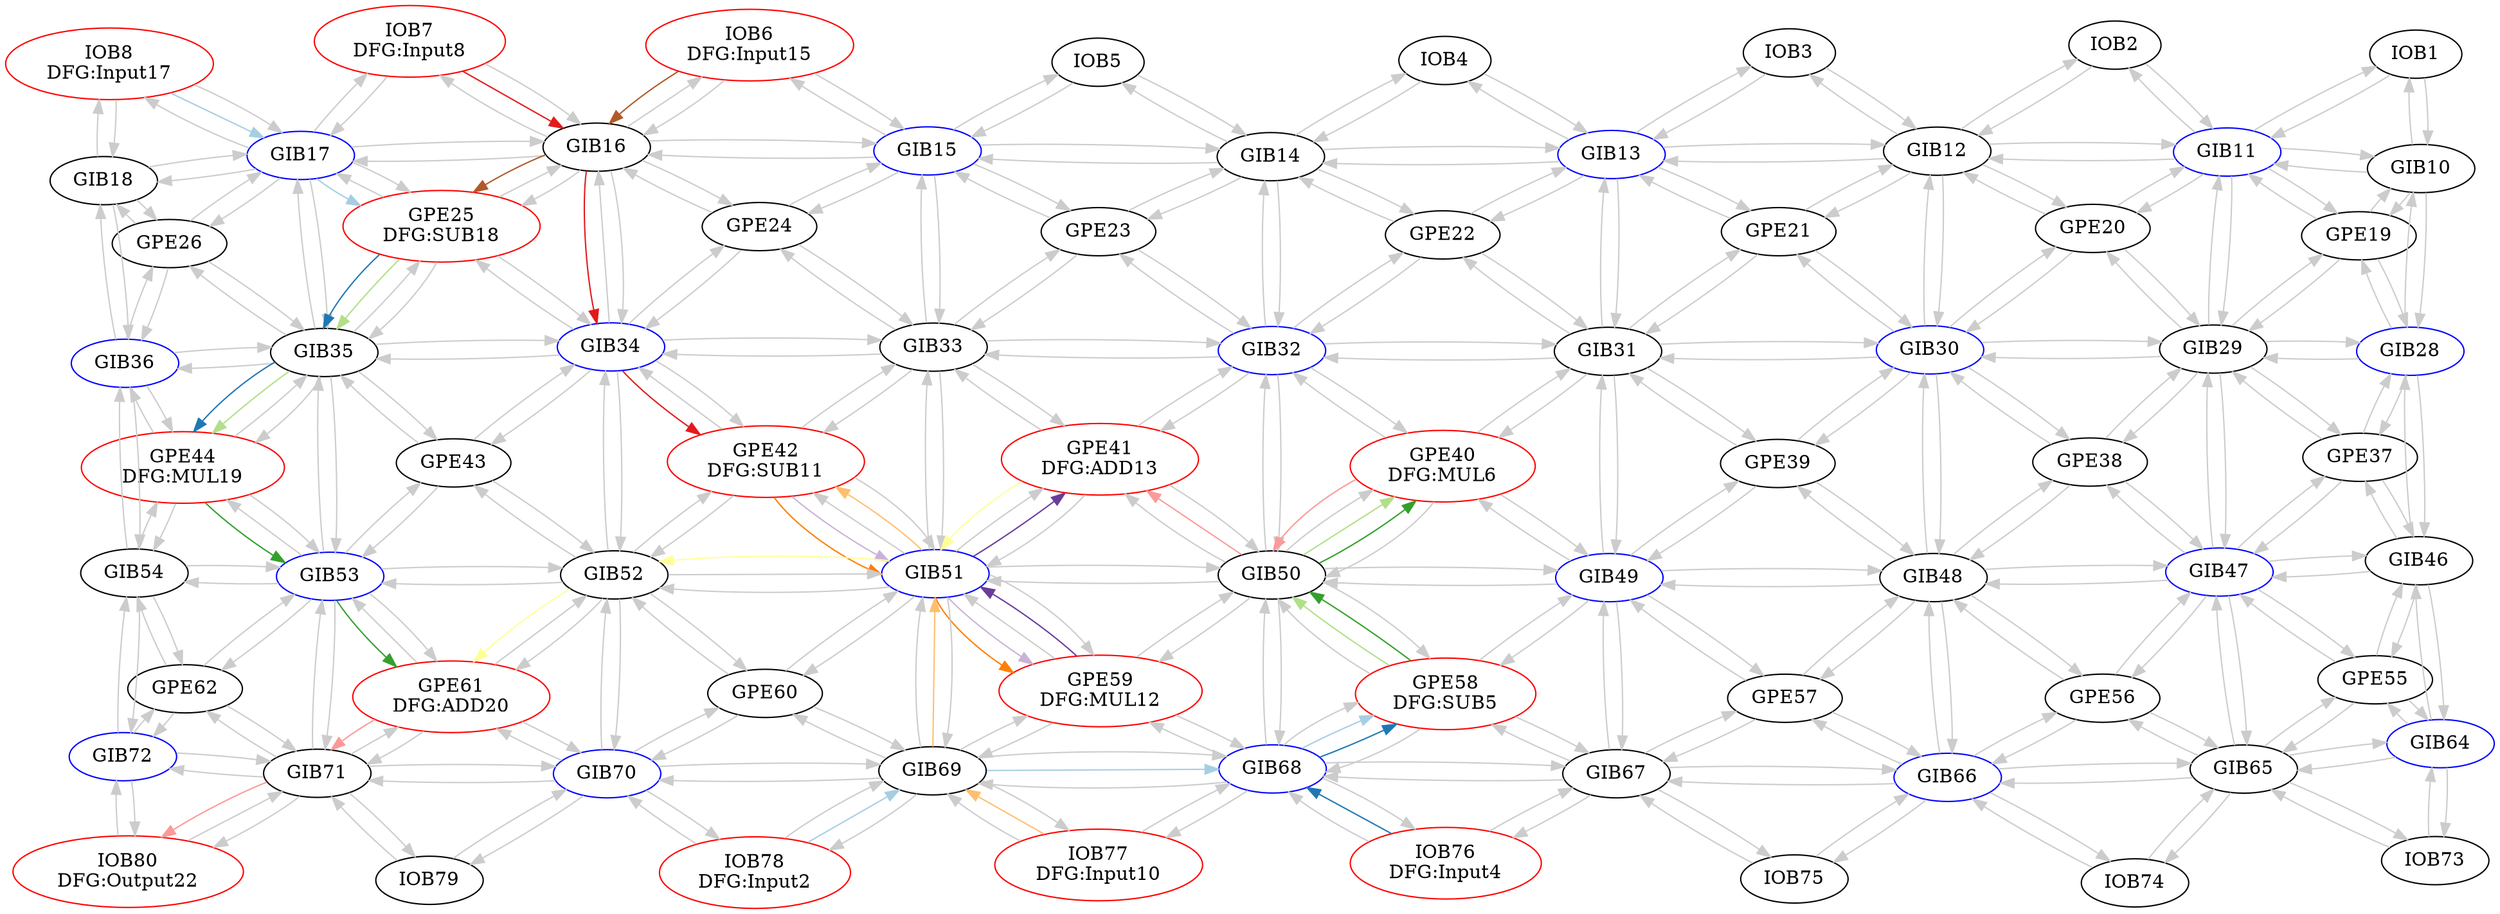 Digraph G {
layout = sfdp;
overlap = scale;
IOB1[label = "IOB1", color = black];
GIB10->IOB1[color = gray80];
GIB11->IOB1[color = gray80];
IOB2[label = "IOB2", color = black];
GIB11->IOB2[color = gray80];
GIB12->IOB2[color = gray80];
IOB3[label = "IOB3", color = black];
GIB12->IOB3[color = gray80];
GIB13->IOB3[color = gray80];
IOB4[label = "IOB4", color = black];
GIB13->IOB4[color = gray80];
GIB14->IOB4[color = gray80];
IOB5[label = "IOB5", color = black];
GIB14->IOB5[color = gray80];
GIB15->IOB5[color = gray80];
IOB6[label = "IOB6\nDFG:Input15", color = red];
GIB15->IOB6[color = gray80];
GIB16->IOB6[color = gray80];
IOB7[label = "IOB7\nDFG:Input8", color = red];
GIB16->IOB7[color = gray80];
GIB17->IOB7[color = gray80];
IOB8[label = "IOB8\nDFG:Input17", color = red];
GIB17->IOB8[color = gray80];
GIB18->IOB8[color = gray80];
GIB10[label = "GIB10", color = black];
IOB1->GIB10[color = gray80];
GIB11->GIB10[color = gray80];
GPE19->GIB10[color = gray80];
GIB28->GIB10[color = gray80];
GIB11[label = "GIB11", color = blue];
IOB1->GIB11[color = gray80];
IOB2->GIB11[color = gray80];
GIB10->GIB11[color = gray80];
GIB12->GIB11[color = gray80];
GPE19->GIB11[color = gray80];
GPE20->GIB11[color = gray80];
GIB29->GIB11[color = gray80];
GIB12[label = "GIB12", color = black];
IOB2->GIB12[color = gray80];
IOB3->GIB12[color = gray80];
GIB11->GIB12[color = gray80];
GIB13->GIB12[color = gray80];
GPE20->GIB12[color = gray80];
GPE21->GIB12[color = gray80];
GIB30->GIB12[color = gray80];
GIB13[label = "GIB13", color = blue];
IOB3->GIB13[color = gray80];
IOB4->GIB13[color = gray80];
GIB12->GIB13[color = gray80];
GIB14->GIB13[color = gray80];
GPE21->GIB13[color = gray80];
GPE22->GIB13[color = gray80];
GIB31->GIB13[color = gray80];
GIB14[label = "GIB14", color = black];
IOB4->GIB14[color = gray80];
IOB5->GIB14[color = gray80];
GIB13->GIB14[color = gray80];
GIB15->GIB14[color = gray80];
GPE22->GIB14[color = gray80];
GPE23->GIB14[color = gray80];
GIB32->GIB14[color = gray80];
GIB15[label = "GIB15", color = blue];
IOB5->GIB15[color = gray80];
IOB6->GIB15[color = gray80];
GIB14->GIB15[color = gray80];
GIB16->GIB15[color = gray80];
GPE23->GIB15[color = gray80];
GPE24->GIB15[color = gray80];
GIB33->GIB15[color = gray80];
GIB16[label = "GIB16", color = black];
IOB6->GIB16[color = gray80];
IOB7->GIB16[color = gray80];
GIB15->GIB16[color = gray80];
GIB17->GIB16[color = gray80];
GPE24->GIB16[color = gray80];
GPE25->GIB16[color = gray80];
GIB34->GIB16[color = gray80];
GIB17[label = "GIB17", color = blue];
IOB7->GIB17[color = gray80];
IOB8->GIB17[color = gray80];
GIB16->GIB17[color = gray80];
GIB18->GIB17[color = gray80];
GPE25->GIB17[color = gray80];
GPE26->GIB17[color = gray80];
GIB35->GIB17[color = gray80];
GIB18[label = "GIB18", color = black];
IOB8->GIB18[color = gray80];
GIB17->GIB18[color = gray80];
GPE26->GIB18[color = gray80];
GIB36->GIB18[color = gray80];
GPE19[label = "GPE19", color = black];
GIB10->GPE19[color = gray80];
GIB11->GPE19[color = gray80];
GIB28->GPE19[color = gray80];
GIB29->GPE19[color = gray80];
GPE20[label = "GPE20", color = black];
GIB11->GPE20[color = gray80];
GIB12->GPE20[color = gray80];
GIB29->GPE20[color = gray80];
GIB30->GPE20[color = gray80];
GPE21[label = "GPE21", color = black];
GIB12->GPE21[color = gray80];
GIB13->GPE21[color = gray80];
GIB30->GPE21[color = gray80];
GIB31->GPE21[color = gray80];
GPE22[label = "GPE22", color = black];
GIB13->GPE22[color = gray80];
GIB14->GPE22[color = gray80];
GIB31->GPE22[color = gray80];
GIB32->GPE22[color = gray80];
GPE23[label = "GPE23", color = black];
GIB14->GPE23[color = gray80];
GIB15->GPE23[color = gray80];
GIB32->GPE23[color = gray80];
GIB33->GPE23[color = gray80];
GPE24[label = "GPE24", color = black];
GIB15->GPE24[color = gray80];
GIB16->GPE24[color = gray80];
GIB33->GPE24[color = gray80];
GIB34->GPE24[color = gray80];
GPE25[label = "GPE25\nDFG:SUB18", color = red];
GIB16->GPE25[color = gray80];
GIB17->GPE25[color = gray80];
GIB34->GPE25[color = gray80];
GIB35->GPE25[color = gray80];
GPE26[label = "GPE26", color = black];
GIB17->GPE26[color = gray80];
GIB18->GPE26[color = gray80];
GIB35->GPE26[color = gray80];
GIB36->GPE26[color = gray80];
GIB28[label = "GIB28", color = blue];
GIB10->GIB28[color = gray80];
GPE19->GIB28[color = gray80];
GIB29->GIB28[color = gray80];
GPE37->GIB28[color = gray80];
GIB46->GIB28[color = gray80];
GIB29[label = "GIB29", color = black];
GIB11->GIB29[color = gray80];
GPE19->GIB29[color = gray80];
GPE20->GIB29[color = gray80];
GIB28->GIB29[color = gray80];
GIB30->GIB29[color = gray80];
GPE37->GIB29[color = gray80];
GPE38->GIB29[color = gray80];
GIB47->GIB29[color = gray80];
GIB30[label = "GIB30", color = blue];
GIB12->GIB30[color = gray80];
GPE20->GIB30[color = gray80];
GPE21->GIB30[color = gray80];
GIB29->GIB30[color = gray80];
GIB31->GIB30[color = gray80];
GPE38->GIB30[color = gray80];
GPE39->GIB30[color = gray80];
GIB48->GIB30[color = gray80];
GIB31[label = "GIB31", color = black];
GIB13->GIB31[color = gray80];
GPE21->GIB31[color = gray80];
GPE22->GIB31[color = gray80];
GIB30->GIB31[color = gray80];
GIB32->GIB31[color = gray80];
GPE39->GIB31[color = gray80];
GPE40->GIB31[color = gray80];
GIB49->GIB31[color = gray80];
GIB32[label = "GIB32", color = blue];
GIB14->GIB32[color = gray80];
GPE22->GIB32[color = gray80];
GPE23->GIB32[color = gray80];
GIB31->GIB32[color = gray80];
GIB33->GIB32[color = gray80];
GPE40->GIB32[color = gray80];
GPE41->GIB32[color = gray80];
GIB50->GIB32[color = gray80];
GIB33[label = "GIB33", color = black];
GIB15->GIB33[color = gray80];
GPE23->GIB33[color = gray80];
GPE24->GIB33[color = gray80];
GIB32->GIB33[color = gray80];
GIB34->GIB33[color = gray80];
GPE41->GIB33[color = gray80];
GPE42->GIB33[color = gray80];
GIB51->GIB33[color = gray80];
GIB34[label = "GIB34", color = blue];
GIB16->GIB34[color = gray80];
GPE24->GIB34[color = gray80];
GPE25->GIB34[color = gray80];
GIB33->GIB34[color = gray80];
GIB35->GIB34[color = gray80];
GPE42->GIB34[color = gray80];
GPE43->GIB34[color = gray80];
GIB52->GIB34[color = gray80];
GIB35[label = "GIB35", color = black];
GIB17->GIB35[color = gray80];
GPE25->GIB35[color = gray80];
GPE26->GIB35[color = gray80];
GIB34->GIB35[color = gray80];
GIB36->GIB35[color = gray80];
GPE43->GIB35[color = gray80];
GPE44->GIB35[color = gray80];
GIB53->GIB35[color = gray80];
GIB36[label = "GIB36", color = blue];
GIB18->GIB36[color = gray80];
GPE26->GIB36[color = gray80];
GIB35->GIB36[color = gray80];
GPE44->GIB36[color = gray80];
GIB54->GIB36[color = gray80];
GPE37[label = "GPE37", color = black];
GIB28->GPE37[color = gray80];
GIB29->GPE37[color = gray80];
GIB46->GPE37[color = gray80];
GIB47->GPE37[color = gray80];
GPE38[label = "GPE38", color = black];
GIB29->GPE38[color = gray80];
GIB30->GPE38[color = gray80];
GIB47->GPE38[color = gray80];
GIB48->GPE38[color = gray80];
GPE39[label = "GPE39", color = black];
GIB30->GPE39[color = gray80];
GIB31->GPE39[color = gray80];
GIB48->GPE39[color = gray80];
GIB49->GPE39[color = gray80];
GPE40[label = "GPE40\nDFG:MUL6", color = red];
GIB31->GPE40[color = gray80];
GIB32->GPE40[color = gray80];
GIB49->GPE40[color = gray80];
GIB50->GPE40[color = gray80];
GPE41[label = "GPE41\nDFG:ADD13", color = red];
GIB32->GPE41[color = gray80];
GIB33->GPE41[color = gray80];
GIB50->GPE41[color = gray80];
GIB51->GPE41[color = gray80];
GPE42[label = "GPE42\nDFG:SUB11", color = red];
GIB33->GPE42[color = gray80];
GIB34->GPE42[color = gray80];
GIB51->GPE42[color = gray80];
GIB52->GPE42[color = gray80];
GPE43[label = "GPE43", color = black];
GIB34->GPE43[color = gray80];
GIB35->GPE43[color = gray80];
GIB52->GPE43[color = gray80];
GIB53->GPE43[color = gray80];
GPE44[label = "GPE44\nDFG:MUL19", color = red];
GIB35->GPE44[color = gray80];
GIB36->GPE44[color = gray80];
GIB53->GPE44[color = gray80];
GIB54->GPE44[color = gray80];
GIB46[label = "GIB46", color = black];
GIB28->GIB46[color = gray80];
GPE37->GIB46[color = gray80];
GIB47->GIB46[color = gray80];
GPE55->GIB46[color = gray80];
GIB64->GIB46[color = gray80];
GIB47[label = "GIB47", color = blue];
GIB29->GIB47[color = gray80];
GPE37->GIB47[color = gray80];
GPE38->GIB47[color = gray80];
GIB46->GIB47[color = gray80];
GIB48->GIB47[color = gray80];
GPE55->GIB47[color = gray80];
GPE56->GIB47[color = gray80];
GIB65->GIB47[color = gray80];
GIB48[label = "GIB48", color = black];
GIB30->GIB48[color = gray80];
GPE38->GIB48[color = gray80];
GPE39->GIB48[color = gray80];
GIB47->GIB48[color = gray80];
GIB49->GIB48[color = gray80];
GPE56->GIB48[color = gray80];
GPE57->GIB48[color = gray80];
GIB66->GIB48[color = gray80];
GIB49[label = "GIB49", color = blue];
GIB31->GIB49[color = gray80];
GPE39->GIB49[color = gray80];
GPE40->GIB49[color = gray80];
GIB48->GIB49[color = gray80];
GIB50->GIB49[color = gray80];
GPE57->GIB49[color = gray80];
GPE58->GIB49[color = gray80];
GIB67->GIB49[color = gray80];
GIB50[label = "GIB50", color = black];
GIB32->GIB50[color = gray80];
GPE40->GIB50[color = gray80];
GPE41->GIB50[color = gray80];
GIB49->GIB50[color = gray80];
GIB51->GIB50[color = gray80];
GPE58->GIB50[color = gray80];
GPE59->GIB50[color = gray80];
GIB68->GIB50[color = gray80];
GIB51[label = "GIB51", color = blue];
GIB33->GIB51[color = gray80];
GPE41->GIB51[color = gray80];
GPE42->GIB51[color = gray80];
GIB50->GIB51[color = gray80];
GIB52->GIB51[color = gray80];
GPE59->GIB51[color = gray80];
GPE60->GIB51[color = gray80];
GIB69->GIB51[color = gray80];
GIB52[label = "GIB52", color = black];
GIB34->GIB52[color = gray80];
GPE42->GIB52[color = gray80];
GPE43->GIB52[color = gray80];
GIB51->GIB52[color = gray80];
GIB53->GIB52[color = gray80];
GPE60->GIB52[color = gray80];
GPE61->GIB52[color = gray80];
GIB70->GIB52[color = gray80];
GIB53[label = "GIB53", color = blue];
GIB35->GIB53[color = gray80];
GPE43->GIB53[color = gray80];
GPE44->GIB53[color = gray80];
GIB52->GIB53[color = gray80];
GIB54->GIB53[color = gray80];
GPE61->GIB53[color = gray80];
GPE62->GIB53[color = gray80];
GIB71->GIB53[color = gray80];
GIB54[label = "GIB54", color = black];
GIB36->GIB54[color = gray80];
GPE44->GIB54[color = gray80];
GIB53->GIB54[color = gray80];
GPE62->GIB54[color = gray80];
GIB72->GIB54[color = gray80];
GPE55[label = "GPE55", color = black];
GIB46->GPE55[color = gray80];
GIB47->GPE55[color = gray80];
GIB64->GPE55[color = gray80];
GIB65->GPE55[color = gray80];
GPE56[label = "GPE56", color = black];
GIB47->GPE56[color = gray80];
GIB48->GPE56[color = gray80];
GIB65->GPE56[color = gray80];
GIB66->GPE56[color = gray80];
GPE57[label = "GPE57", color = black];
GIB48->GPE57[color = gray80];
GIB49->GPE57[color = gray80];
GIB66->GPE57[color = gray80];
GIB67->GPE57[color = gray80];
GPE58[label = "GPE58\nDFG:SUB5", color = red];
GIB49->GPE58[color = gray80];
GIB50->GPE58[color = gray80];
GIB67->GPE58[color = gray80];
GIB68->GPE58[color = gray80];
GPE59[label = "GPE59\nDFG:MUL12", color = red];
GIB50->GPE59[color = gray80];
GIB51->GPE59[color = gray80];
GIB68->GPE59[color = gray80];
GIB69->GPE59[color = gray80];
GPE60[label = "GPE60", color = black];
GIB51->GPE60[color = gray80];
GIB52->GPE60[color = gray80];
GIB69->GPE60[color = gray80];
GIB70->GPE60[color = gray80];
GPE61[label = "GPE61\nDFG:ADD20", color = red];
GIB52->GPE61[color = gray80];
GIB53->GPE61[color = gray80];
GIB70->GPE61[color = gray80];
GIB71->GPE61[color = gray80];
GPE62[label = "GPE62", color = black];
GIB53->GPE62[color = gray80];
GIB54->GPE62[color = gray80];
GIB71->GPE62[color = gray80];
GIB72->GPE62[color = gray80];
GIB64[label = "GIB64", color = blue];
GIB46->GIB64[color = gray80];
GPE55->GIB64[color = gray80];
GIB65->GIB64[color = gray80];
IOB73->GIB64[color = gray80];
GIB65[label = "GIB65", color = black];
GIB47->GIB65[color = gray80];
GPE55->GIB65[color = gray80];
GPE56->GIB65[color = gray80];
GIB64->GIB65[color = gray80];
GIB66->GIB65[color = gray80];
IOB73->GIB65[color = gray80];
IOB74->GIB65[color = gray80];
GIB66[label = "GIB66", color = blue];
GIB48->GIB66[color = gray80];
GPE56->GIB66[color = gray80];
GPE57->GIB66[color = gray80];
GIB65->GIB66[color = gray80];
GIB67->GIB66[color = gray80];
IOB74->GIB66[color = gray80];
IOB75->GIB66[color = gray80];
GIB67[label = "GIB67", color = black];
GIB49->GIB67[color = gray80];
GPE57->GIB67[color = gray80];
GPE58->GIB67[color = gray80];
GIB66->GIB67[color = gray80];
GIB68->GIB67[color = gray80];
IOB75->GIB67[color = gray80];
IOB76->GIB67[color = gray80];
GIB68[label = "GIB68", color = blue];
GIB50->GIB68[color = gray80];
GPE58->GIB68[color = gray80];
GPE59->GIB68[color = gray80];
GIB67->GIB68[color = gray80];
GIB69->GIB68[color = gray80];
IOB76->GIB68[color = gray80];
IOB77->GIB68[color = gray80];
GIB69[label = "GIB69", color = black];
GIB51->GIB69[color = gray80];
GPE59->GIB69[color = gray80];
GPE60->GIB69[color = gray80];
GIB68->GIB69[color = gray80];
GIB70->GIB69[color = gray80];
IOB77->GIB69[color = gray80];
IOB78->GIB69[color = gray80];
GIB70[label = "GIB70", color = blue];
GIB52->GIB70[color = gray80];
GPE60->GIB70[color = gray80];
GPE61->GIB70[color = gray80];
GIB69->GIB70[color = gray80];
GIB71->GIB70[color = gray80];
IOB78->GIB70[color = gray80];
IOB79->GIB70[color = gray80];
GIB71[label = "GIB71", color = black];
GIB53->GIB71[color = gray80];
GPE61->GIB71[color = gray80];
GPE62->GIB71[color = gray80];
GIB70->GIB71[color = gray80];
GIB72->GIB71[color = gray80];
IOB79->GIB71[color = gray80];
IOB80->GIB71[color = gray80];
GIB72[label = "GIB72", color = blue];
GIB54->GIB72[color = gray80];
GPE62->GIB72[color = gray80];
GIB71->GIB72[color = gray80];
IOB80->GIB72[color = gray80];
IOB73[label = "IOB73", color = black];
GIB64->IOB73[color = gray80];
GIB65->IOB73[color = gray80];
IOB74[label = "IOB74", color = black];
GIB65->IOB74[color = gray80];
GIB66->IOB74[color = gray80];
IOB75[label = "IOB75", color = black];
GIB66->IOB75[color = gray80];
GIB67->IOB75[color = gray80];
IOB76[label = "IOB76\nDFG:Input4", color = red];
GIB67->IOB76[color = gray80];
GIB68->IOB76[color = gray80];
IOB77[label = "IOB77\nDFG:Input10", color = red];
GIB68->IOB77[color = gray80];
GIB69->IOB77[color = gray80];
IOB78[label = "IOB78\nDFG:Input2", color = red];
GIB69->IOB78[color = gray80];
GIB70->IOB78[color = gray80];
IOB79[label = "IOB79", color = black];
GIB70->IOB79[color = gray80];
GIB71->IOB79[color = gray80];
IOB80[label = "IOB80\nDFG:Output22", color = red];
GIB71->IOB80[color = gray80];
GIB72->IOB80[color = gray80];
edge [colorscheme=paired12];
IOB78->GIB69->GIB68->GPE58[weight = 4, color = 1];
IOB76->GIB68->GPE58[weight = 4, color = 2];
GPE58->GIB50->GPE40[weight = 4, color = 3];
GPE58->GIB50->GPE40[weight = 4, color = 4];
GPE40->GIB50->GPE41[weight = 4, color = 5];
IOB7->GIB16->GIB34->GPE42[weight = 4, color = 6];
IOB77->GIB69->GIB51->GPE42[weight = 4, color = 7];
GPE42->GIB51->GPE59[weight = 4, color = 8];
GPE42->GIB51->GPE59[weight = 4, color = 9];
GPE59->GIB51->GPE41[weight = 4, color = 10];
GPE41->GIB51->GIB52->GPE61[weight = 4, color = 11];
IOB6->GIB16->GPE25[weight = 4, color = 12];
IOB8->GIB17->GPE25[weight = 4, color = 1];
GPE25->GIB35->GPE44[weight = 4, color = 2];
GPE25->GIB35->GPE44[weight = 4, color = 3];
GPE44->GIB53->GPE61[weight = 4, color = 4];
GPE61->GIB71->IOB80[weight = 4, color = 5];
}
